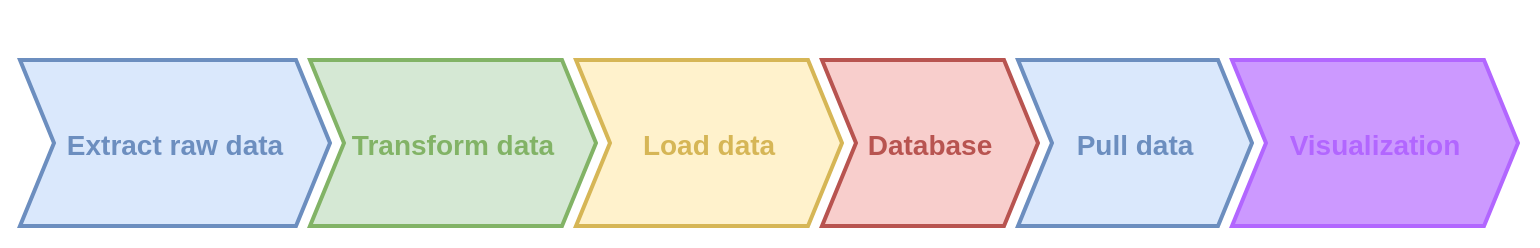 <mxfile border="50" scale="3" compressed="false" locked="false" version="24.6.4" type="device">
  <diagram name="Blank" id="YmL12bMKpDGza6XwsDPr">
    <mxGraphModel dx="1338" dy="988" grid="0" gridSize="10" guides="1" tooltips="1" connect="1" arrows="1" fold="1" page="1" pageScale="1" pageWidth="827" pageHeight="1169" background="none" math="1" shadow="0">
      <root>
        <mxCell id="X5NqExCQtvZxIxQ7pmgY-0" />
        <mxCell id="1" parent="X5NqExCQtvZxIxQ7pmgY-0" />
        <mxCell id="NjAqU9Y5rHBkyYTPuW-a-1" value="" style="swimlane;fontStyle=2;childLayout=stackLayout;horizontal=1;startSize=20;fillColor=none;horizontalStack=1;resizeParent=1;resizeParentMax=0;resizeLast=0;collapsible=0;marginBottom=0;swimlaneFillColor=none;strokeColor=none;fontFamily=Helvetica;fontSize=14;fontColor=#B266FF;points=[];verticalAlign=middle;stackBorder=10;stackSpacing=-10;resizable=1;" parent="1" vertex="1">
          <mxGeometry x="38" y="142" width="769" height="123" as="geometry" />
        </mxCell>
        <mxCell id="NjAqU9Y5rHBkyYTPuW-a-2" value="Extract raw data" style="shape=step;perimeter=stepPerimeter;strokeColor=#6C8EBF;fontFamily=Helvetica;fontSize=14;fontColor=#6C8EBF;fillColor=#dae8fc;fixedSize=1;size=17;fontStyle=1;strokeWidth=2;spacingTop=0;points=[];" parent="NjAqU9Y5rHBkyYTPuW-a-1" vertex="1">
          <mxGeometry x="10" y="30" width="155" height="83" as="geometry" />
        </mxCell>
        <mxCell id="NjAqU9Y5rHBkyYTPuW-a-3" value="Transform data" style="shape=step;perimeter=stepPerimeter;strokeColor=#82B366;fontFamily=Helvetica;fontSize=14;fontColor=#82B366;fillColor=#d5e8d4;fixedSize=1;size=17;fontStyle=1;strokeWidth=2;spacingTop=0;points=[];" parent="NjAqU9Y5rHBkyYTPuW-a-1" vertex="1">
          <mxGeometry x="155" y="30" width="143" height="83" as="geometry" />
        </mxCell>
        <mxCell id="tTWvVhmr6IsSMAwtch4s-4" value="Load data" style="shape=step;perimeter=stepPerimeter;strokeColor=#D6B656;fontFamily=Helvetica;fontSize=14;fontColor=#D6B656;fillColor=#fff2cc;fixedSize=1;size=17;fontStyle=1;strokeWidth=2;spacingTop=0;points=[];" vertex="1" parent="NjAqU9Y5rHBkyYTPuW-a-1">
          <mxGeometry x="288" y="30" width="133" height="83" as="geometry" />
        </mxCell>
        <mxCell id="NjAqU9Y5rHBkyYTPuW-a-5" value="Database" style="shape=step;perimeter=stepPerimeter;strokeColor=#B85450;fontFamily=Helvetica;fontSize=14;fontColor=#B85450;fillColor=#f8cecc;fixedSize=1;size=17;fontStyle=1;strokeWidth=2;spacingTop=0;points=[];" parent="NjAqU9Y5rHBkyYTPuW-a-1" vertex="1">
          <mxGeometry x="411" y="30" width="108" height="83" as="geometry" />
        </mxCell>
        <mxCell id="tTWvVhmr6IsSMAwtch4s-6" value="Pull data" style="shape=step;perimeter=stepPerimeter;strokeColor=#6C8EBF;fontFamily=Helvetica;fontSize=14;fontColor=#6C8EBF;fillColor=#dae8fc;fixedSize=1;size=17;fontStyle=1;strokeWidth=2;spacingTop=0;points=[];" vertex="1" parent="NjAqU9Y5rHBkyYTPuW-a-1">
          <mxGeometry x="509" y="30" width="117" height="83" as="geometry" />
        </mxCell>
        <mxCell id="tTWvVhmr6IsSMAwtch4s-7" value="Visualization" style="shape=step;perimeter=stepPerimeter;strokeColor=#B266FF;fontFamily=Helvetica;fontSize=14;fontColor=#B266FF;fillColor=#CC99FF;fixedSize=1;size=17;fontStyle=1;strokeWidth=2;spacingTop=0;points=[];" vertex="1" parent="NjAqU9Y5rHBkyYTPuW-a-1">
          <mxGeometry x="616" y="30" width="143" height="83" as="geometry" />
        </mxCell>
      </root>
    </mxGraphModel>
  </diagram>
</mxfile>
